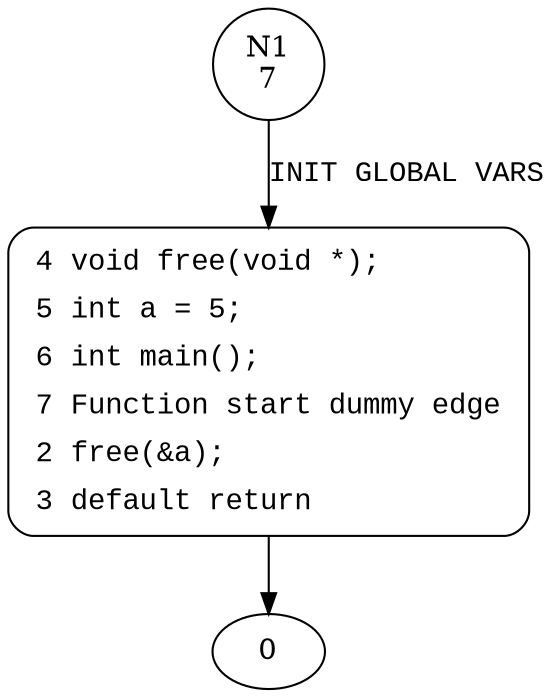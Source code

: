 digraph main {
1 [shape="circle" label="N1\n7"]
4 [shape="circle" label="N4\n6"]
4 [style="filled,bold" penwidth="1" fillcolor="white" fontname="Courier New" shape="Mrecord" label=<<table border="0" cellborder="0" cellpadding="3" bgcolor="white"><tr><td align="right">4</td><td align="left">void free(void *);</td></tr><tr><td align="right">5</td><td align="left">int a = 5;</td></tr><tr><td align="right">6</td><td align="left">int main();</td></tr><tr><td align="right">7</td><td align="left">Function start dummy edge</td></tr><tr><td align="right">2</td><td align="left">free(&amp;a);</td></tr><tr><td align="right">3</td><td align="left">default return</td></tr></table>>]
4 -> 0[label=""]
1 -> 4 [label="INIT GLOBAL VARS" fontname="Courier New"]
}